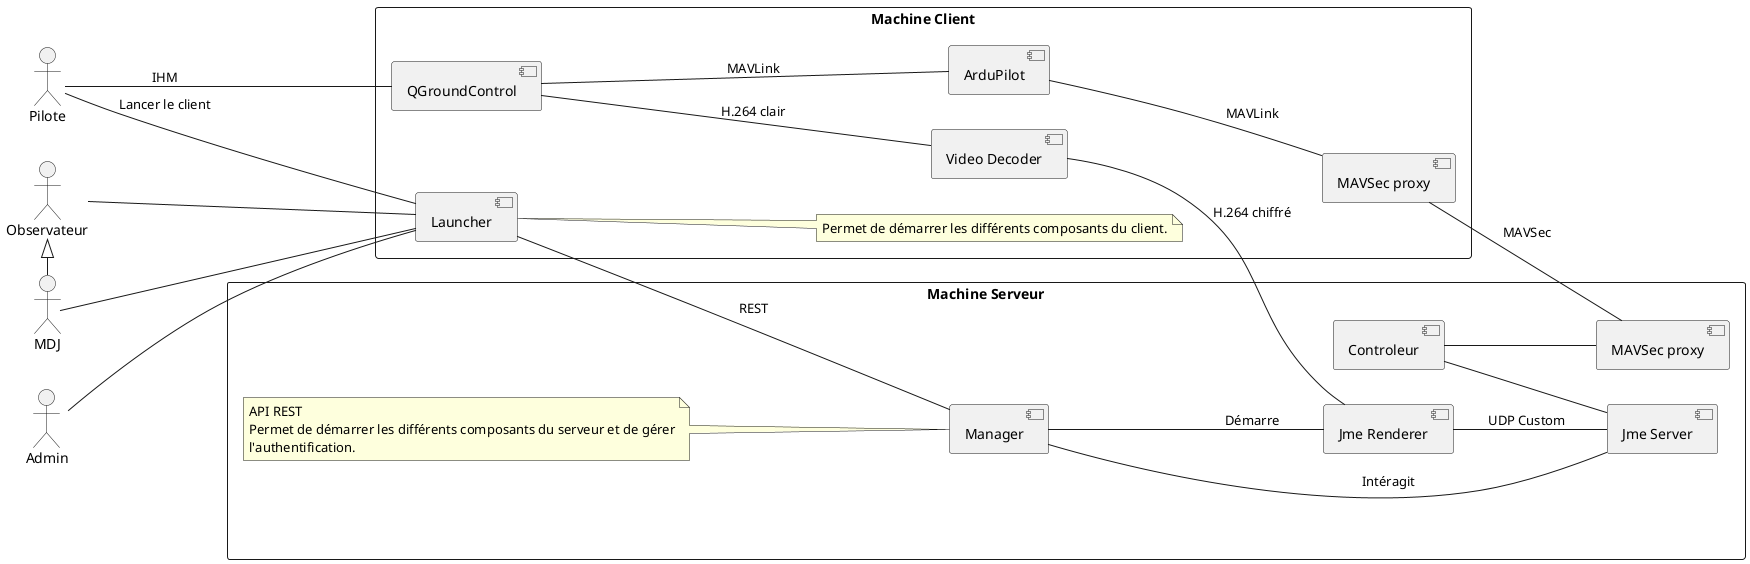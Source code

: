 @startuml

left to right direction

actor Admin
actor Pilote
actor Observateur
actor MDJ

MDJ -left-|> Observateur

rectangle "Machine Client" {
    component "Launcher" as Launcher
    component "Video Decoder" as VideoDecoder
    component QGroundControl
    component "MAVSec proxy" as SecProxy1
    component ArduPilot

    Pilote -- QGroundControl : IHM
    Pilote -- Launcher : Lancer le client
    note right of Launcher
        Permet de démarrer les différents composants du client.
    end note
    QGroundControl -- ArduPilot : MAVLink
    ArduPilot -- SecProxy1 : MAVLink
}


rectangle "Machine Serveur" {
    component "Controleur" as Controller
    component "Video Decoder" as JmeRenderer
    component "Jme Renderer" as JmeRenderer
    component "Jme Server" as JmeServer
    component "MAVSec proxy" as SecProxy2
    component "Manager" as Manager

    Controller -- JmeServer
    JmeRenderer -- JmeServer : UDP Custom
    Manager -- JmeServer : Intéragit
    Manager -- JmeRenderer : Démarre
    Launcher -- Manager : REST
    Controller -- SecProxy2


    note left of Manager
        API REST
        Permet de démarrer les différents composants du serveur et de gérer
        l'authentification.
    end note
}

SecProxy1 -- SecProxy2 : MAVSec
QGroundControl -- VideoDecoder : H.264 clair
VideoDecoder -- JmeRenderer : H.264 chiffré
Admin -- Launcher
Observateur -- Launcher
MDJ -- Launcher

@enduml
